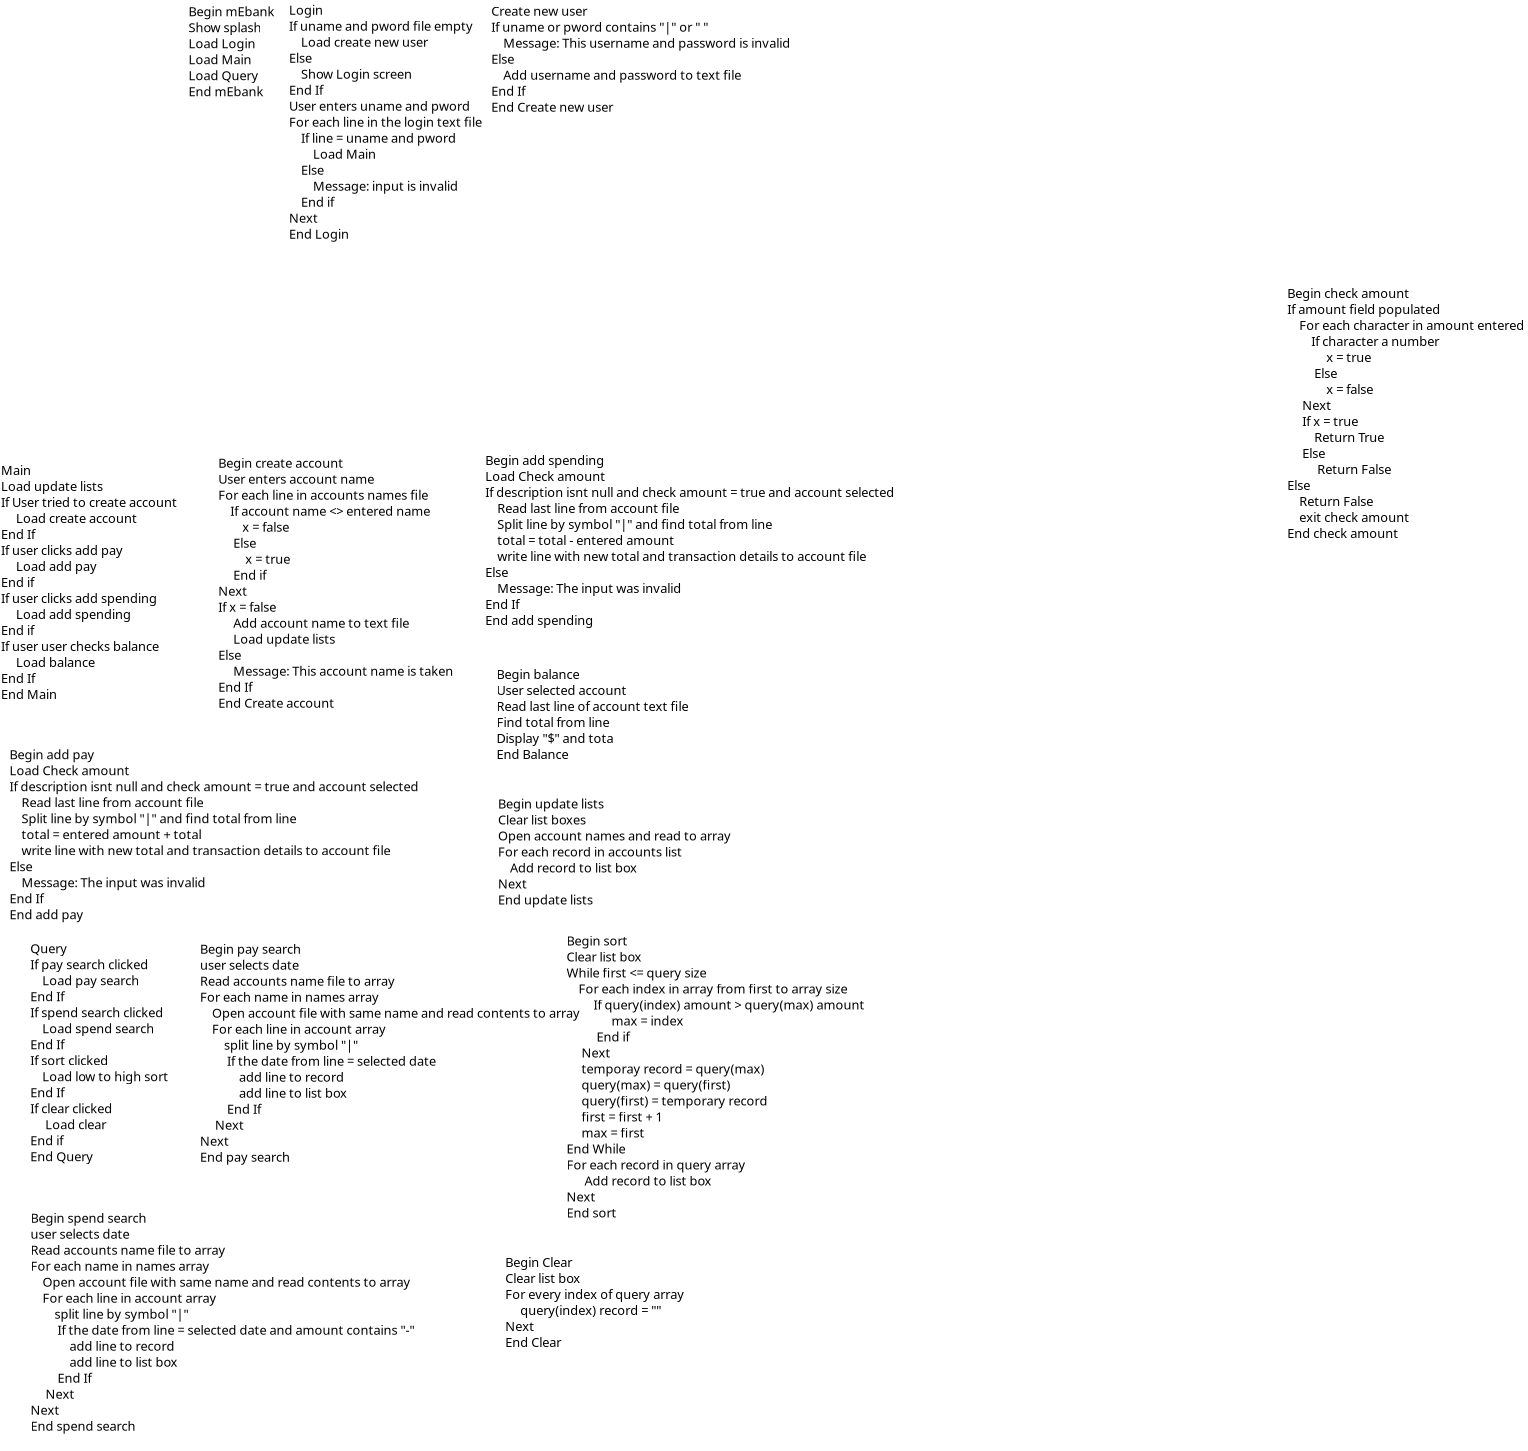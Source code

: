 <?xml version="1.0" encoding="UTF-8"?>
<dia:diagram xmlns:dia="http://www.lysator.liu.se/~alla/dia/">
  <dia:layer name="Background" visible="true" active="true">
    <dia:object type="Standard - Text" version="1" id="O0">
      <dia:attribute name="obj_pos">
        <dia:point val="16.053,2.67"/>
      </dia:attribute>
      <dia:attribute name="obj_bb">
        <dia:rectangle val="16.053,2.03;20.093,6.803"/>
      </dia:attribute>
      <dia:attribute name="text">
        <dia:composite type="text">
          <dia:attribute name="string">
            <dia:string>#Begin mEbank
Show splash
Load Login
Load Main 
Load Query 
End mEbank#</dia:string>
          </dia:attribute>
          <dia:attribute name="font">
            <dia:font family="sans" style="0" name="Helvetica"/>
          </dia:attribute>
          <dia:attribute name="height">
            <dia:real val="0.8"/>
          </dia:attribute>
          <dia:attribute name="pos">
            <dia:point val="16.053,2.67"/>
          </dia:attribute>
          <dia:attribute name="color">
            <dia:color val="#000000"/>
          </dia:attribute>
          <dia:attribute name="alignment">
            <dia:enum val="0"/>
          </dia:attribute>
        </dia:composite>
      </dia:attribute>
      <dia:attribute name="valign">
        <dia:enum val="3"/>
      </dia:attribute>
    </dia:object>
    <dia:object type="Standard - Text" version="1" id="O1">
      <dia:attribute name="obj_pos">
        <dia:point val="21.078,2.589"/>
      </dia:attribute>
      <dia:attribute name="obj_bb">
        <dia:rectangle val="21.078,1.949;30.398,16.322"/>
      </dia:attribute>
      <dia:attribute name="text">
        <dia:composite type="text">
          <dia:attribute name="string">
            <dia:string>#Login
If uname and pword file empty
    Load create new user
Else 
    Show Login screen
End If
User enters uname and pword
For each line in the login text file
    If line = uname and pword
        Load Main
    Else
        Message: input is invalid 
    End if 
Next
End Login


#</dia:string>
          </dia:attribute>
          <dia:attribute name="font">
            <dia:font family="sans" style="0" name="Helvetica"/>
          </dia:attribute>
          <dia:attribute name="height">
            <dia:real val="0.8"/>
          </dia:attribute>
          <dia:attribute name="pos">
            <dia:point val="21.078,2.589"/>
          </dia:attribute>
          <dia:attribute name="color">
            <dia:color val="#000000"/>
          </dia:attribute>
          <dia:attribute name="alignment">
            <dia:enum val="0"/>
          </dia:attribute>
        </dia:composite>
      </dia:attribute>
      <dia:attribute name="valign">
        <dia:enum val="3"/>
      </dia:attribute>
    </dia:object>
    <dia:object type="Standard - Text" version="1" id="O2">
      <dia:attribute name="obj_pos">
        <dia:point val="31.195,2.643"/>
      </dia:attribute>
      <dia:attribute name="obj_bb">
        <dia:rectangle val="31.195,2.003;45.75,7.575"/>
      </dia:attribute>
      <dia:attribute name="text">
        <dia:composite type="text">
          <dia:attribute name="string">
            <dia:string>#Create new user
If uname or pword contains "|" or " "
    Message: This username and password is invalid
Else 
    Add username and password to text file
End If 
End Create new user#</dia:string>
          </dia:attribute>
          <dia:attribute name="font">
            <dia:font family="sans" style="0" name="Helvetica"/>
          </dia:attribute>
          <dia:attribute name="height">
            <dia:real val="0.8"/>
          </dia:attribute>
          <dia:attribute name="pos">
            <dia:point val="31.195,2.643"/>
          </dia:attribute>
          <dia:attribute name="color">
            <dia:color val="#000000"/>
          </dia:attribute>
          <dia:attribute name="alignment">
            <dia:enum val="0"/>
          </dia:attribute>
        </dia:composite>
      </dia:attribute>
      <dia:attribute name="valign">
        <dia:enum val="3"/>
      </dia:attribute>
    </dia:object>
    <dia:object type="Standard - Text" version="1" id="O3">
      <dia:attribute name="obj_pos">
        <dia:point val="6.683,25.61"/>
      </dia:attribute>
      <dia:attribute name="obj_bb">
        <dia:rectangle val="6.683,24.97;15.2,36.943"/>
      </dia:attribute>
      <dia:attribute name="text">
        <dia:composite type="text">
          <dia:attribute name="string">
            <dia:string>#Main
Load update lists
If User tried to create account
     Load create account 
End If
If user clicks add pay
     Load add pay
End if 
If user clicks add spending 
     Load add spending 
End if 
If user user checks balance 
     Load balance 
End If
End Main #</dia:string>
          </dia:attribute>
          <dia:attribute name="font">
            <dia:font family="sans" style="0" name="Helvetica"/>
          </dia:attribute>
          <dia:attribute name="height">
            <dia:real val="0.8"/>
          </dia:attribute>
          <dia:attribute name="pos">
            <dia:point val="6.683,25.61"/>
          </dia:attribute>
          <dia:attribute name="color">
            <dia:color val="#000000"/>
          </dia:attribute>
          <dia:attribute name="alignment">
            <dia:enum val="0"/>
          </dia:attribute>
        </dia:composite>
      </dia:attribute>
      <dia:attribute name="valign">
        <dia:enum val="3"/>
      </dia:attribute>
    </dia:object>
    <dia:object type="Standard - Text" version="1" id="O4">
      <dia:attribute name="obj_pos">
        <dia:point val="17.541,25.236"/>
      </dia:attribute>
      <dia:attribute name="obj_bb">
        <dia:rectangle val="17.541,24.596;29.129,37.368"/>
      </dia:attribute>
      <dia:attribute name="text">
        <dia:composite type="text">
          <dia:attribute name="string">
            <dia:string>#Begin create account
User enters account name
For each line in accounts names file
    If account name &lt;&gt; entered name
        x = false 
     Else 
         x = true
     End if 
Next 
If x = false 
     Add account name to text file
     Load update lists
Else 
     Message: This account name is taken
End If 
End Create account  #</dia:string>
          </dia:attribute>
          <dia:attribute name="font">
            <dia:font family="sans" style="0" name="Helvetica"/>
          </dia:attribute>
          <dia:attribute name="height">
            <dia:real val="0.8"/>
          </dia:attribute>
          <dia:attribute name="pos">
            <dia:point val="17.541,25.236"/>
          </dia:attribute>
          <dia:attribute name="color">
            <dia:color val="#000000"/>
          </dia:attribute>
          <dia:attribute name="alignment">
            <dia:enum val="0"/>
          </dia:attribute>
        </dia:composite>
      </dia:attribute>
      <dia:attribute name="valign">
        <dia:enum val="3"/>
      </dia:attribute>
    </dia:object>
    <dia:object type="Standard - Text" version="1" id="O5">
      <dia:attribute name="obj_pos">
        <dia:point val="31.532,42.28"/>
      </dia:attribute>
      <dia:attribute name="obj_bb">
        <dia:rectangle val="31.532,41.64;42.607,47.212"/>
      </dia:attribute>
      <dia:attribute name="text">
        <dia:composite type="text">
          <dia:attribute name="string">
            <dia:string>#Begin update lists
Clear list boxes 
Open account names and read to array
For each record in accounts list
    Add record to list box
Next
End update lists#</dia:string>
          </dia:attribute>
          <dia:attribute name="font">
            <dia:font family="sans" style="0" name="Helvetica"/>
          </dia:attribute>
          <dia:attribute name="height">
            <dia:real val="0.8"/>
          </dia:attribute>
          <dia:attribute name="pos">
            <dia:point val="31.532,42.28"/>
          </dia:attribute>
          <dia:attribute name="color">
            <dia:color val="#000000"/>
          </dia:attribute>
          <dia:attribute name="alignment">
            <dia:enum val="0"/>
          </dia:attribute>
        </dia:composite>
      </dia:attribute>
      <dia:attribute name="valign">
        <dia:enum val="3"/>
      </dia:attribute>
    </dia:object>
    <dia:object type="Standard - Text" version="1" id="O6">
      <dia:attribute name="obj_pos">
        <dia:point val="7.107,39.818"/>
      </dia:attribute>
      <dia:attribute name="obj_bb">
        <dia:rectangle val="7.107,39.178;27.006,48.75"/>
      </dia:attribute>
      <dia:attribute name="text">
        <dia:composite type="text">
          <dia:attribute name="string">
            <dia:string>#Begin add pay
Load Check amount 
If description isnt null and check amount = true and account selected 
    Read last line from account file 
    Split line by symbol "|" and find total from line 
    total = entered amount + total
    write line with new total and transaction details to account file
Else 
    Message: The input was invalid
End If
End add pay
#</dia:string>
          </dia:attribute>
          <dia:attribute name="font">
            <dia:font family="sans" style="0" name="Helvetica"/>
          </dia:attribute>
          <dia:attribute name="height">
            <dia:real val="0.8"/>
          </dia:attribute>
          <dia:attribute name="pos">
            <dia:point val="7.107,39.818"/>
          </dia:attribute>
          <dia:attribute name="color">
            <dia:color val="#000000"/>
          </dia:attribute>
          <dia:attribute name="alignment">
            <dia:enum val="0"/>
          </dia:attribute>
        </dia:composite>
      </dia:attribute>
      <dia:attribute name="valign">
        <dia:enum val="3"/>
      </dia:attribute>
    </dia:object>
    <dia:object type="Standard - Text" version="1" id="O7">
      <dia:attribute name="obj_pos">
        <dia:point val="30.895,25.103"/>
      </dia:attribute>
      <dia:attribute name="obj_bb">
        <dia:rectangle val="30.895,24.463;50.795,34.035"/>
      </dia:attribute>
      <dia:attribute name="text">
        <dia:composite type="text">
          <dia:attribute name="string">
            <dia:string>#Begin add spending
Load Check amount 
If description isnt null and check amount = true and account selected 
    Read last line from account file 
    Split line by symbol "|" and find total from line 
    total = total - entered amount
    write line with new total and transaction details to account file
Else 
    Message: The input was invalid
End If
End add spending
#</dia:string>
          </dia:attribute>
          <dia:attribute name="font">
            <dia:font family="sans" style="0" name="Helvetica"/>
          </dia:attribute>
          <dia:attribute name="height">
            <dia:real val="0.8"/>
          </dia:attribute>
          <dia:attribute name="pos">
            <dia:point val="30.895,25.103"/>
          </dia:attribute>
          <dia:attribute name="color">
            <dia:color val="#000000"/>
          </dia:attribute>
          <dia:attribute name="alignment">
            <dia:enum val="0"/>
          </dia:attribute>
        </dia:composite>
      </dia:attribute>
      <dia:attribute name="valign">
        <dia:enum val="3"/>
      </dia:attribute>
    </dia:object>
    <dia:object type="Standard - Text" version="1" id="O8">
      <dia:attribute name="obj_pos">
        <dia:point val="71,16.756"/>
      </dia:attribute>
      <dia:attribute name="obj_bb">
        <dia:rectangle val="71,16.116;82.493,28.888"/>
      </dia:attribute>
      <dia:attribute name="text">
        <dia:composite type="text">
          <dia:attribute name="string">
            <dia:string>#Begin check amount 
If amount field populated
    For each character in amount entered
        If character a number 
             x = true 
         Else 
             x = false
     Next 
     If x = true 
         Return True 
     Else
          Return False   
Else
    Return False 
    exit check amount
End check amount#</dia:string>
          </dia:attribute>
          <dia:attribute name="font">
            <dia:font family="sans" style="0" name="Helvetica"/>
          </dia:attribute>
          <dia:attribute name="height">
            <dia:real val="0.8"/>
          </dia:attribute>
          <dia:attribute name="pos">
            <dia:point val="71,16.756"/>
          </dia:attribute>
          <dia:attribute name="color">
            <dia:color val="#000000"/>
          </dia:attribute>
          <dia:attribute name="alignment">
            <dia:enum val="0"/>
          </dia:attribute>
        </dia:composite>
      </dia:attribute>
      <dia:attribute name="valign">
        <dia:enum val="3"/>
      </dia:attribute>
    </dia:object>
    <dia:object type="Standard - Text" version="1" id="O9">
      <dia:attribute name="obj_pos">
        <dia:point val="31.458,35.803"/>
      </dia:attribute>
      <dia:attribute name="obj_bb">
        <dia:rectangle val="31.458,35.163;40.733,39.936"/>
      </dia:attribute>
      <dia:attribute name="text">
        <dia:composite type="text">
          <dia:attribute name="string">
            <dia:string>#Begin balance
User selected account 
Read last line of account text file
Find total from line 
Display "$" and tota 
End Balance#</dia:string>
          </dia:attribute>
          <dia:attribute name="font">
            <dia:font family="sans" style="0" name="Helvetica"/>
          </dia:attribute>
          <dia:attribute name="height">
            <dia:real val="0.8"/>
          </dia:attribute>
          <dia:attribute name="pos">
            <dia:point val="31.458,35.803"/>
          </dia:attribute>
          <dia:attribute name="color">
            <dia:color val="#000000"/>
          </dia:attribute>
          <dia:attribute name="alignment">
            <dia:enum val="0"/>
          </dia:attribute>
        </dia:composite>
      </dia:attribute>
      <dia:attribute name="valign">
        <dia:enum val="3"/>
      </dia:attribute>
    </dia:object>
    <dia:object type="Standard - Text" version="1" id="O10">
      <dia:attribute name="obj_pos">
        <dia:point val="8.143,49.515"/>
      </dia:attribute>
      <dia:attribute name="obj_bb">
        <dia:rectangle val="8.143,48.875;14.933,60.048"/>
      </dia:attribute>
      <dia:attribute name="text">
        <dia:composite type="text">
          <dia:attribute name="string">
            <dia:string>#Query
If pay search clicked 
    Load pay search
End If 
If spend search clicked 
    Load spend search
End If 
If sort clicked
    Load low to high sort
End If
If clear clicked  
     Load clear
End if 
End Query #</dia:string>
          </dia:attribute>
          <dia:attribute name="font">
            <dia:font family="sans" style="0" name="Helvetica"/>
          </dia:attribute>
          <dia:attribute name="height">
            <dia:real val="0.8"/>
          </dia:attribute>
          <dia:attribute name="pos">
            <dia:point val="8.143,49.515"/>
          </dia:attribute>
          <dia:attribute name="color">
            <dia:color val="#000000"/>
          </dia:attribute>
          <dia:attribute name="alignment">
            <dia:enum val="0"/>
          </dia:attribute>
        </dia:composite>
      </dia:attribute>
      <dia:attribute name="valign">
        <dia:enum val="3"/>
      </dia:attribute>
    </dia:object>
    <dia:object type="Standard - Text" version="1" id="O11">
      <dia:attribute name="obj_pos">
        <dia:point val="16.638,49.541"/>
      </dia:attribute>
      <dia:attribute name="obj_bb">
        <dia:rectangle val="16.638,48.901;35.165,60.874"/>
      </dia:attribute>
      <dia:attribute name="text">
        <dia:composite type="text">
          <dia:attribute name="string">
            <dia:string>#Begin pay search
user selects date 
Read accounts name file to array 
For each name in names array 
    Open account file with same name and read contents to array 
    For each line in account array 
        split line by symbol "|"
         If the date from line = selected date
             add line to record 
             add line to list box 
         End If
     Next
Next
End pay search 
     #</dia:string>
          </dia:attribute>
          <dia:attribute name="font">
            <dia:font family="sans" style="0" name="Helvetica"/>
          </dia:attribute>
          <dia:attribute name="height">
            <dia:real val="0.8"/>
          </dia:attribute>
          <dia:attribute name="pos">
            <dia:point val="16.638,49.541"/>
          </dia:attribute>
          <dia:attribute name="color">
            <dia:color val="#000000"/>
          </dia:attribute>
          <dia:attribute name="alignment">
            <dia:enum val="0"/>
          </dia:attribute>
        </dia:composite>
      </dia:attribute>
      <dia:attribute name="valign">
        <dia:enum val="3"/>
      </dia:attribute>
    </dia:object>
    <dia:object type="Standard - Text" version="1" id="O12">
      <dia:attribute name="obj_pos">
        <dia:point val="8.16,62.992"/>
      </dia:attribute>
      <dia:attribute name="obj_bb">
        <dia:rectangle val="8.16,62.352;27.57,74.325"/>
      </dia:attribute>
      <dia:attribute name="text">
        <dia:composite type="text">
          <dia:attribute name="string">
            <dia:string>#Begin spend search
user selects date 
Read accounts name file to array 
For each name in names array 
    Open account file with same name and read contents to array 
    For each line in account array 
        split line by symbol "|"
         If the date from line = selected date and amount contains "-" 
             add line to record 
             add line to list box 
         End If
     Next
Next
End spend search 
     #</dia:string>
          </dia:attribute>
          <dia:attribute name="font">
            <dia:font family="sans" style="0" name="Helvetica"/>
          </dia:attribute>
          <dia:attribute name="height">
            <dia:real val="0.8"/>
          </dia:attribute>
          <dia:attribute name="pos">
            <dia:point val="8.16,62.992"/>
          </dia:attribute>
          <dia:attribute name="color">
            <dia:color val="#000000"/>
          </dia:attribute>
          <dia:attribute name="alignment">
            <dia:enum val="0"/>
          </dia:attribute>
        </dia:composite>
      </dia:attribute>
      <dia:attribute name="valign">
        <dia:enum val="3"/>
      </dia:attribute>
    </dia:object>
    <dia:object type="Standard - Text" version="1" id="O13">
      <dia:attribute name="obj_pos">
        <dia:point val="34.963,49.133"/>
      </dia:attribute>
      <dia:attribute name="obj_bb">
        <dia:rectangle val="34.963,48.493;50.058,65.266"/>
      </dia:attribute>
      <dia:attribute name="text">
        <dia:composite type="text">
          <dia:attribute name="string">
            <dia:string>#Begin sort
Clear list box 
While first &lt;= query size
    For each index in array from first to array size
         If query(index) amount &gt; query(max) amount 
               max = index
          End if
     Next
     temporay record = query(max)
     query(max) = query(first)
     query(first) = temporary record
     first = first + 1
     max = first
End While
For each record in query array
      Add record to list box
Next
End sort
 

#</dia:string>
          </dia:attribute>
          <dia:attribute name="font">
            <dia:font family="sans" style="0" name="Helvetica"/>
          </dia:attribute>
          <dia:attribute name="height">
            <dia:real val="0.8"/>
          </dia:attribute>
          <dia:attribute name="pos">
            <dia:point val="34.963,49.133"/>
          </dia:attribute>
          <dia:attribute name="color">
            <dia:color val="#000000"/>
          </dia:attribute>
          <dia:attribute name="alignment">
            <dia:enum val="0"/>
          </dia:attribute>
        </dia:composite>
      </dia:attribute>
      <dia:attribute name="valign">
        <dia:enum val="3"/>
      </dia:attribute>
    </dia:object>
    <dia:object type="Standard - Text" version="1" id="O14">
      <dia:attribute name="obj_pos">
        <dia:point val="31.894,65.204"/>
      </dia:attribute>
      <dia:attribute name="obj_bb">
        <dia:rectangle val="31.894,64.564;40.469,69.337"/>
      </dia:attribute>
      <dia:attribute name="text">
        <dia:composite type="text">
          <dia:attribute name="string">
            <dia:string>#Begin Clear
Clear list box
For every index of query array
     query(index) record = ""
Next
End Clear#</dia:string>
          </dia:attribute>
          <dia:attribute name="font">
            <dia:font family="sans" style="0" name="Helvetica"/>
          </dia:attribute>
          <dia:attribute name="height">
            <dia:real val="0.8"/>
          </dia:attribute>
          <dia:attribute name="pos">
            <dia:point val="31.894,65.204"/>
          </dia:attribute>
          <dia:attribute name="color">
            <dia:color val="#000000"/>
          </dia:attribute>
          <dia:attribute name="alignment">
            <dia:enum val="0"/>
          </dia:attribute>
        </dia:composite>
      </dia:attribute>
      <dia:attribute name="valign">
        <dia:enum val="3"/>
      </dia:attribute>
    </dia:object>
  </dia:layer>
</dia:diagram>
